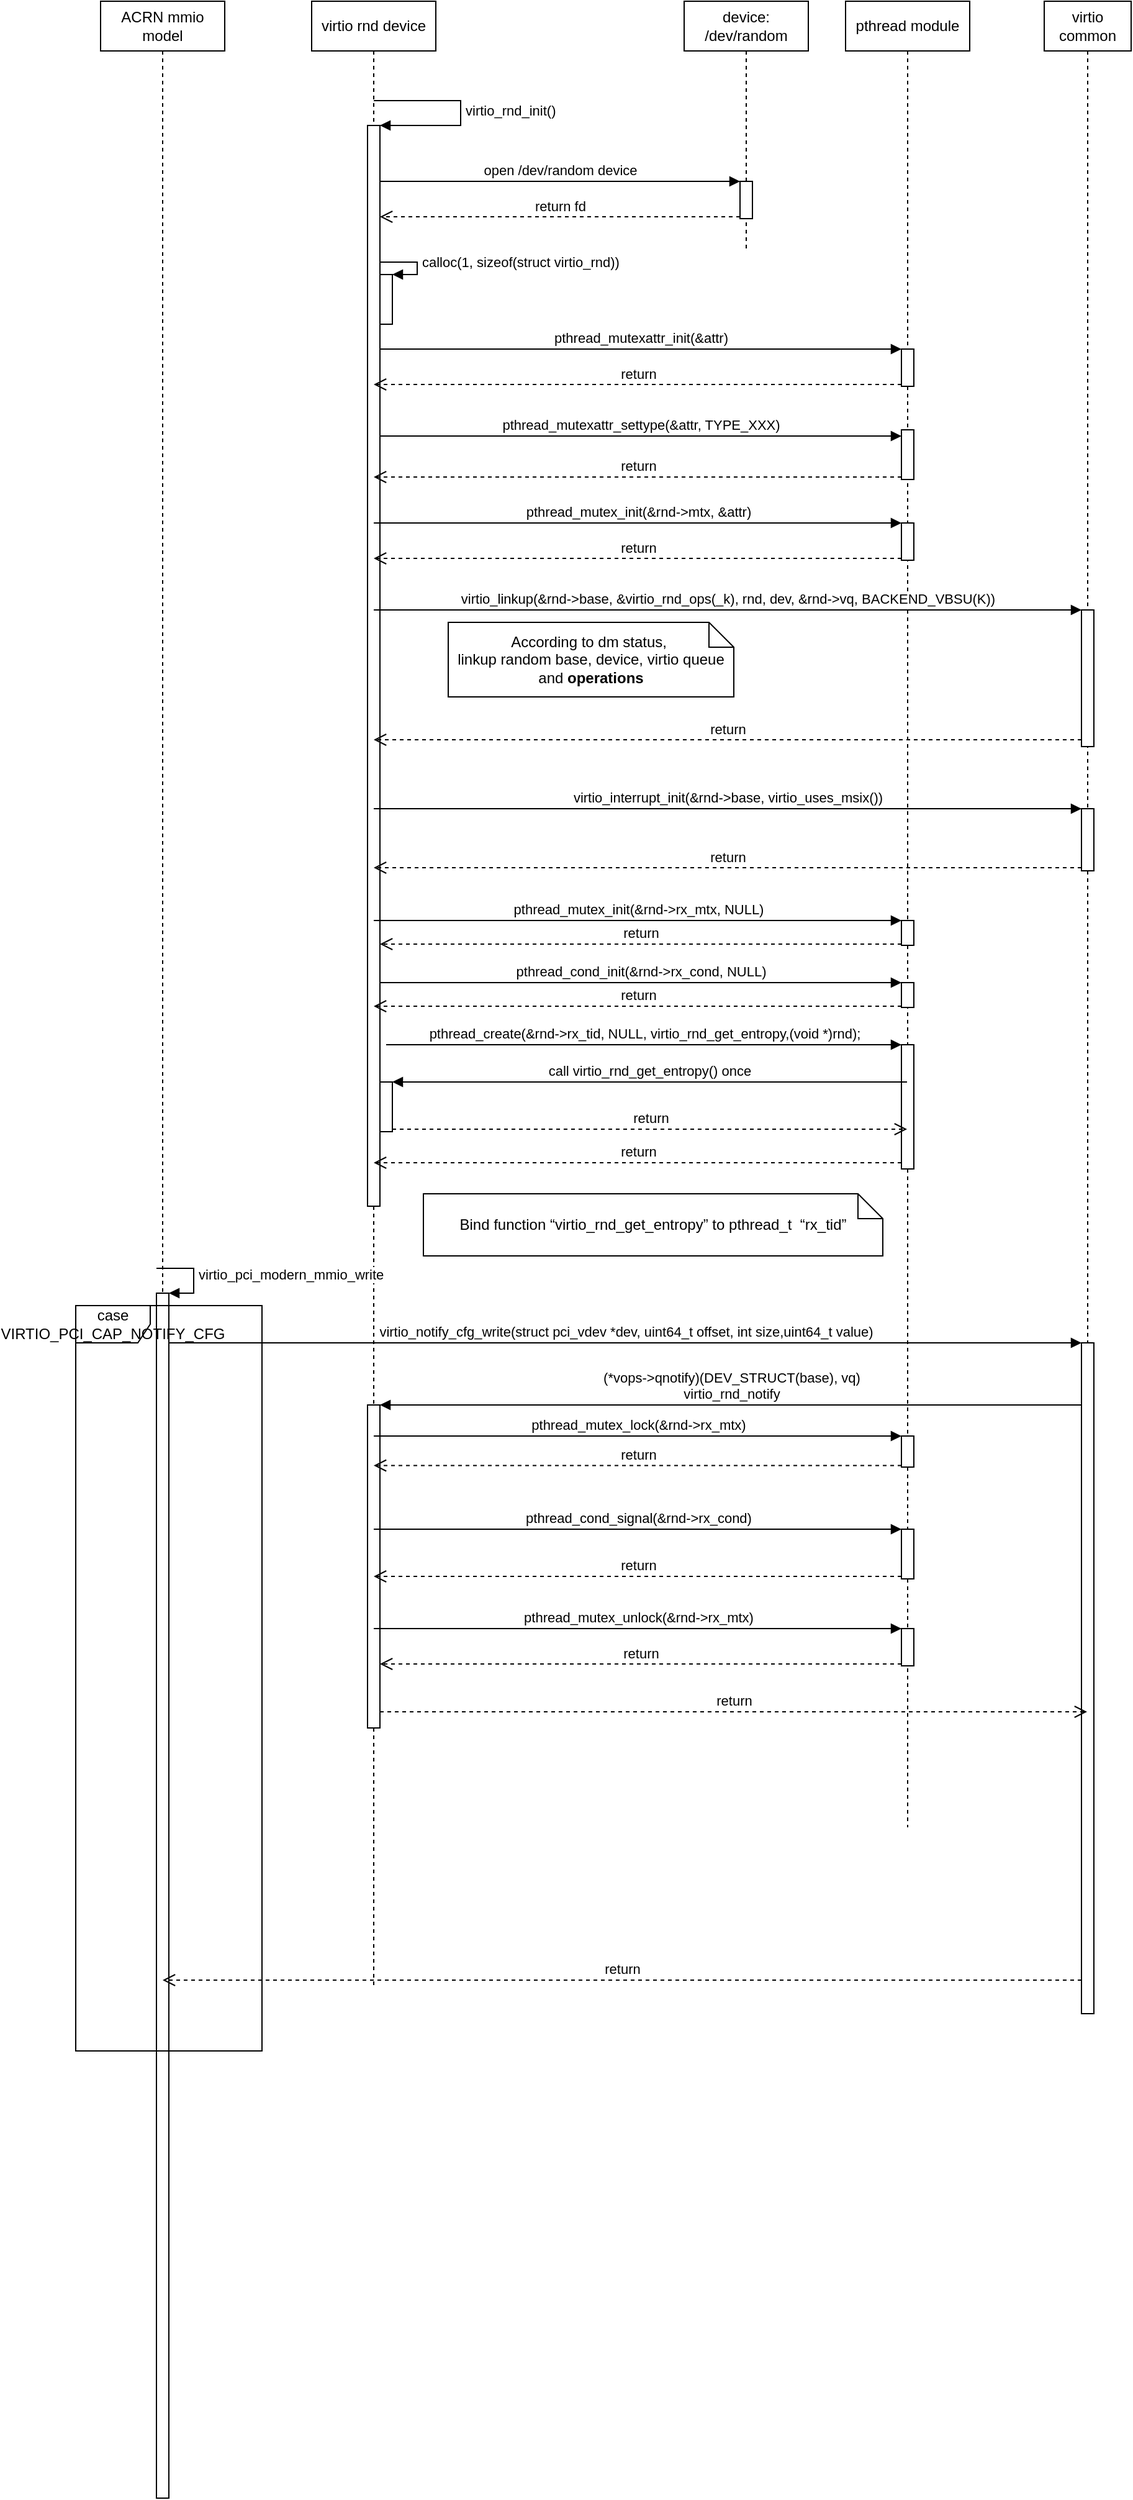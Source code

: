 <mxfile version="16.1.0" type="github">
  <diagram name="Page-1" id="13e1069c-82ec-6db2-03f1-153e76fe0fe0">
    <mxGraphModel dx="2390" dy="860" grid="1" gridSize="10" guides="1" tooltips="1" connect="1" arrows="1" fold="1" page="1" pageScale="1" pageWidth="1100" pageHeight="850" background="none" math="0" shadow="0">
      <root>
        <mxCell id="0" />
        <mxCell id="1" parent="0" />
        <mxCell id="Yw1HEd1iCYnC2zurb09P-1" value="virtio rnd device" style="shape=umlLifeline;perimeter=lifelinePerimeter;whiteSpace=wrap;html=1;container=1;collapsible=0;recursiveResize=0;outlineConnect=0;" parent="1" vertex="1">
          <mxGeometry x="-800" y="50" width="100" height="1600" as="geometry" />
        </mxCell>
        <mxCell id="Yw1HEd1iCYnC2zurb09P-3" value="" style="html=1;points=[];perimeter=orthogonalPerimeter;" parent="Yw1HEd1iCYnC2zurb09P-1" vertex="1">
          <mxGeometry x="45" y="100" width="10" height="870" as="geometry" />
        </mxCell>
        <mxCell id="Yw1HEd1iCYnC2zurb09P-4" value="virtio_rnd_init()" style="edgeStyle=orthogonalEdgeStyle;html=1;align=left;spacingLeft=2;endArrow=block;rounded=0;entryX=1;entryY=0;" parent="Yw1HEd1iCYnC2zurb09P-1" source="Yw1HEd1iCYnC2zurb09P-1" target="Yw1HEd1iCYnC2zurb09P-3" edge="1">
          <mxGeometry relative="1" as="geometry">
            <mxPoint x="55" y="80" as="sourcePoint" />
            <Array as="points">
              <mxPoint x="120" y="80" />
              <mxPoint x="120" y="100" />
            </Array>
          </mxGeometry>
        </mxCell>
        <mxCell id="Wuc6aL7GPIGe7VfJl6uI-7" value="" style="html=1;points=[];perimeter=orthogonalPerimeter;" vertex="1" parent="Yw1HEd1iCYnC2zurb09P-1">
          <mxGeometry x="55" y="220" width="10" height="40" as="geometry" />
        </mxCell>
        <mxCell id="Wuc6aL7GPIGe7VfJl6uI-8" value="calloc(1, sizeof(struct virtio_rnd))" style="edgeStyle=orthogonalEdgeStyle;html=1;align=left;spacingLeft=2;endArrow=block;rounded=0;entryX=1;entryY=0;" edge="1" target="Wuc6aL7GPIGe7VfJl6uI-7" parent="Yw1HEd1iCYnC2zurb09P-1">
          <mxGeometry relative="1" as="geometry">
            <mxPoint x="55" y="210" as="sourcePoint" />
            <Array as="points">
              <mxPoint x="85" y="210" />
            </Array>
          </mxGeometry>
        </mxCell>
        <mxCell id="Wuc6aL7GPIGe7VfJl6uI-50" value="" style="html=1;points=[];perimeter=orthogonalPerimeter;" vertex="1" parent="Yw1HEd1iCYnC2zurb09P-1">
          <mxGeometry x="45" y="1130" width="10" height="260" as="geometry" />
        </mxCell>
        <mxCell id="Wuc6aL7GPIGe7VfJl6uI-64" value="" style="html=1;points=[];perimeter=orthogonalPerimeter;" vertex="1" parent="Yw1HEd1iCYnC2zurb09P-1">
          <mxGeometry x="55" y="870" width="10" height="40" as="geometry" />
        </mxCell>
        <mxCell id="Yw1HEd1iCYnC2zurb09P-2" value="device: /dev/random" style="shape=umlLifeline;perimeter=lifelinePerimeter;whiteSpace=wrap;html=1;container=1;collapsible=0;recursiveResize=0;outlineConnect=0;" parent="1" vertex="1">
          <mxGeometry x="-500" y="50" width="100" height="200" as="geometry" />
        </mxCell>
        <mxCell id="6ZeOy6tpFOoSeYvehP2T-7" value="" style="html=1;points=[];perimeter=orthogonalPerimeter;" parent="Yw1HEd1iCYnC2zurb09P-2" vertex="1">
          <mxGeometry x="45" y="145" width="10" height="30" as="geometry" />
        </mxCell>
        <mxCell id="6ZeOy6tpFOoSeYvehP2T-8" value="open /dev/random device" style="html=1;verticalAlign=bottom;endArrow=block;entryX=0;entryY=0;rounded=0;" parent="1" source="Yw1HEd1iCYnC2zurb09P-3" target="6ZeOy6tpFOoSeYvehP2T-7" edge="1">
          <mxGeometry relative="1" as="geometry">
            <mxPoint x="-710" y="195" as="sourcePoint" />
          </mxGeometry>
        </mxCell>
        <mxCell id="6ZeOy6tpFOoSeYvehP2T-9" value="return fd" style="html=1;verticalAlign=bottom;endArrow=open;dashed=1;endSize=8;exitX=0;exitY=0.95;rounded=0;" parent="1" source="6ZeOy6tpFOoSeYvehP2T-7" target="Yw1HEd1iCYnC2zurb09P-3" edge="1">
          <mxGeometry relative="1" as="geometry">
            <mxPoint x="-610" y="394" as="targetPoint" />
          </mxGeometry>
        </mxCell>
        <mxCell id="6ZeOy6tpFOoSeYvehP2T-14" value="pthread module" style="shape=umlLifeline;perimeter=lifelinePerimeter;whiteSpace=wrap;html=1;container=1;collapsible=0;recursiveResize=0;outlineConnect=0;" parent="1" vertex="1">
          <mxGeometry x="-370" y="50" width="100" height="1470" as="geometry" />
        </mxCell>
        <mxCell id="Wuc6aL7GPIGe7VfJl6uI-10" value="" style="html=1;points=[];perimeter=orthogonalPerimeter;" vertex="1" parent="6ZeOy6tpFOoSeYvehP2T-14">
          <mxGeometry x="45" y="280" width="10" height="30" as="geometry" />
        </mxCell>
        <mxCell id="Wuc6aL7GPIGe7VfJl6uI-13" value="" style="html=1;points=[];perimeter=orthogonalPerimeter;" vertex="1" parent="6ZeOy6tpFOoSeYvehP2T-14">
          <mxGeometry x="45" y="345" width="10" height="40" as="geometry" />
        </mxCell>
        <mxCell id="Wuc6aL7GPIGe7VfJl6uI-16" value="" style="html=1;points=[];perimeter=orthogonalPerimeter;" vertex="1" parent="6ZeOy6tpFOoSeYvehP2T-14">
          <mxGeometry x="45" y="420" width="10" height="30" as="geometry" />
        </mxCell>
        <mxCell id="Wuc6aL7GPIGe7VfJl6uI-30" value="" style="html=1;points=[];perimeter=orthogonalPerimeter;" vertex="1" parent="6ZeOy6tpFOoSeYvehP2T-14">
          <mxGeometry x="45" y="740" width="10" height="20" as="geometry" />
        </mxCell>
        <mxCell id="Wuc6aL7GPIGe7VfJl6uI-36" value="" style="html=1;points=[];perimeter=orthogonalPerimeter;" vertex="1" parent="6ZeOy6tpFOoSeYvehP2T-14">
          <mxGeometry x="45" y="790" width="10" height="20" as="geometry" />
        </mxCell>
        <mxCell id="Wuc6aL7GPIGe7VfJl6uI-39" value="" style="html=1;points=[];perimeter=orthogonalPerimeter;" vertex="1" parent="6ZeOy6tpFOoSeYvehP2T-14">
          <mxGeometry x="45" y="840" width="10" height="100" as="geometry" />
        </mxCell>
        <mxCell id="Wuc6aL7GPIGe7VfJl6uI-53" value="" style="html=1;points=[];perimeter=orthogonalPerimeter;" vertex="1" parent="6ZeOy6tpFOoSeYvehP2T-14">
          <mxGeometry x="45" y="1155" width="10" height="25" as="geometry" />
        </mxCell>
        <mxCell id="Wuc6aL7GPIGe7VfJl6uI-56" value="" style="html=1;points=[];perimeter=orthogonalPerimeter;" vertex="1" parent="6ZeOy6tpFOoSeYvehP2T-14">
          <mxGeometry x="45" y="1230" width="10" height="40" as="geometry" />
        </mxCell>
        <mxCell id="Wuc6aL7GPIGe7VfJl6uI-59" value="" style="html=1;points=[];perimeter=orthogonalPerimeter;" vertex="1" parent="6ZeOy6tpFOoSeYvehP2T-14">
          <mxGeometry x="45" y="1310" width="10" height="30" as="geometry" />
        </mxCell>
        <mxCell id="Wuc6aL7GPIGe7VfJl6uI-11" value="pthread_mutexattr_init(&amp;amp;attr)" style="html=1;verticalAlign=bottom;endArrow=block;entryX=0;entryY=0;rounded=0;" edge="1" target="Wuc6aL7GPIGe7VfJl6uI-10" parent="1" source="Yw1HEd1iCYnC2zurb09P-3">
          <mxGeometry relative="1" as="geometry">
            <mxPoint x="-750" y="330" as="sourcePoint" />
          </mxGeometry>
        </mxCell>
        <mxCell id="Wuc6aL7GPIGe7VfJl6uI-12" value="return" style="html=1;verticalAlign=bottom;endArrow=open;dashed=1;endSize=8;exitX=0;exitY=0.95;rounded=0;" edge="1" source="Wuc6aL7GPIGe7VfJl6uI-10" parent="1" target="Yw1HEd1iCYnC2zurb09P-1">
          <mxGeometry relative="1" as="geometry">
            <mxPoint x="-365" y="406" as="targetPoint" />
          </mxGeometry>
        </mxCell>
        <mxCell id="Wuc6aL7GPIGe7VfJl6uI-15" value="return" style="html=1;verticalAlign=bottom;endArrow=open;dashed=1;endSize=8;exitX=0;exitY=0.95;rounded=0;" edge="1" source="Wuc6aL7GPIGe7VfJl6uI-13" parent="1" target="Yw1HEd1iCYnC2zurb09P-1">
          <mxGeometry relative="1" as="geometry">
            <mxPoint x="-365" y="456" as="targetPoint" />
          </mxGeometry>
        </mxCell>
        <mxCell id="Wuc6aL7GPIGe7VfJl6uI-14" value="pthread_mutexattr_settype(&amp;amp;attr, TYPE_XXX)" style="html=1;verticalAlign=bottom;endArrow=block;rounded=0;" edge="1" target="Wuc6aL7GPIGe7VfJl6uI-13" parent="1" source="Yw1HEd1iCYnC2zurb09P-3">
          <mxGeometry relative="1" as="geometry">
            <mxPoint x="-365" y="380" as="sourcePoint" />
            <Array as="points">
              <mxPoint x="-390" y="400" />
            </Array>
          </mxGeometry>
        </mxCell>
        <mxCell id="Wuc6aL7GPIGe7VfJl6uI-17" value="pthread_mutex_init(&amp;amp;rnd-&amp;gt;mtx, &amp;amp;attr)" style="html=1;verticalAlign=bottom;endArrow=block;entryX=0;entryY=0;rounded=0;" edge="1" target="Wuc6aL7GPIGe7VfJl6uI-16" parent="1" source="Yw1HEd1iCYnC2zurb09P-1">
          <mxGeometry relative="1" as="geometry">
            <mxPoint x="-255" y="470" as="sourcePoint" />
          </mxGeometry>
        </mxCell>
        <mxCell id="Wuc6aL7GPIGe7VfJl6uI-18" value="return" style="html=1;verticalAlign=bottom;endArrow=open;dashed=1;endSize=8;exitX=0;exitY=0.95;rounded=0;" edge="1" source="Wuc6aL7GPIGe7VfJl6uI-16" parent="1" target="Yw1HEd1iCYnC2zurb09P-1">
          <mxGeometry relative="1" as="geometry">
            <mxPoint x="-255" y="546" as="targetPoint" />
          </mxGeometry>
        </mxCell>
        <mxCell id="Wuc6aL7GPIGe7VfJl6uI-19" value="virtio common" style="shape=umlLifeline;perimeter=lifelinePerimeter;whiteSpace=wrap;html=1;container=1;collapsible=0;recursiveResize=0;outlineConnect=0;" vertex="1" parent="1">
          <mxGeometry x="-210" y="50" width="70" height="1620" as="geometry" />
        </mxCell>
        <mxCell id="Wuc6aL7GPIGe7VfJl6uI-20" value="" style="html=1;points=[];perimeter=orthogonalPerimeter;" vertex="1" parent="Wuc6aL7GPIGe7VfJl6uI-19">
          <mxGeometry x="30" y="490" width="10" height="110" as="geometry" />
        </mxCell>
        <mxCell id="Wuc6aL7GPIGe7VfJl6uI-27" value="" style="html=1;points=[];perimeter=orthogonalPerimeter;" vertex="1" parent="Wuc6aL7GPIGe7VfJl6uI-19">
          <mxGeometry x="30" y="650" width="10" height="50" as="geometry" />
        </mxCell>
        <mxCell id="Wuc6aL7GPIGe7VfJl6uI-47" value="" style="html=1;points=[];perimeter=orthogonalPerimeter;" vertex="1" parent="Wuc6aL7GPIGe7VfJl6uI-19">
          <mxGeometry x="30" y="1080" width="10" height="540" as="geometry" />
        </mxCell>
        <mxCell id="Wuc6aL7GPIGe7VfJl6uI-21" value="virtio_linkup(&amp;amp;rnd-&amp;gt;base, &amp;amp;virtio_rnd_ops(_k), rnd, dev, &amp;amp;rnd-&amp;gt;vq, BACKEND_VBSU(K))" style="html=1;verticalAlign=bottom;endArrow=block;entryX=0;entryY=0;rounded=0;" edge="1" target="Wuc6aL7GPIGe7VfJl6uI-20" parent="1" source="Yw1HEd1iCYnC2zurb09P-1">
          <mxGeometry relative="1" as="geometry">
            <mxPoint x="-270" y="530" as="sourcePoint" />
          </mxGeometry>
        </mxCell>
        <mxCell id="Wuc6aL7GPIGe7VfJl6uI-22" value="return" style="html=1;verticalAlign=bottom;endArrow=open;dashed=1;endSize=8;exitX=0;exitY=0.95;rounded=0;" edge="1" source="Wuc6aL7GPIGe7VfJl6uI-20" parent="1" target="Yw1HEd1iCYnC2zurb09P-1">
          <mxGeometry relative="1" as="geometry">
            <mxPoint x="-270" y="606" as="targetPoint" />
          </mxGeometry>
        </mxCell>
        <mxCell id="Wuc6aL7GPIGe7VfJl6uI-23" value="According to dm status,&amp;nbsp;&lt;br&gt;linkup random base, device, virtio queue and &lt;b&gt;operations&lt;/b&gt;" style="shape=note;size=20;whiteSpace=wrap;html=1;" vertex="1" parent="1">
          <mxGeometry x="-690" y="550" width="230" height="60" as="geometry" />
        </mxCell>
        <mxCell id="Wuc6aL7GPIGe7VfJl6uI-28" value="virtio_interrupt_init(&amp;amp;rnd-&amp;gt;base, virtio_uses_msix())" style="html=1;verticalAlign=bottom;endArrow=block;entryX=0;entryY=0;rounded=0;" edge="1" target="Wuc6aL7GPIGe7VfJl6uI-27" parent="1" source="Yw1HEd1iCYnC2zurb09P-1">
          <mxGeometry relative="1" as="geometry">
            <mxPoint x="-250" y="700" as="sourcePoint" />
          </mxGeometry>
        </mxCell>
        <mxCell id="Wuc6aL7GPIGe7VfJl6uI-29" value="return" style="html=1;verticalAlign=bottom;endArrow=open;dashed=1;endSize=8;exitX=0;exitY=0.95;rounded=0;" edge="1" source="Wuc6aL7GPIGe7VfJl6uI-27" parent="1" target="Yw1HEd1iCYnC2zurb09P-1">
          <mxGeometry relative="1" as="geometry">
            <mxPoint x="-250" y="776" as="targetPoint" />
          </mxGeometry>
        </mxCell>
        <mxCell id="Wuc6aL7GPIGe7VfJl6uI-31" value="pthread_mutex_init(&amp;amp;rnd-&amp;gt;rx_mtx, NULL)" style="html=1;verticalAlign=bottom;endArrow=block;entryX=0;entryY=0;rounded=0;" edge="1" target="Wuc6aL7GPIGe7VfJl6uI-30" parent="1" source="Yw1HEd1iCYnC2zurb09P-1">
          <mxGeometry relative="1" as="geometry">
            <mxPoint x="-395" y="790" as="sourcePoint" />
          </mxGeometry>
        </mxCell>
        <mxCell id="Wuc6aL7GPIGe7VfJl6uI-32" value="return" style="html=1;verticalAlign=bottom;endArrow=open;dashed=1;endSize=8;exitX=0;exitY=0.95;rounded=0;" edge="1" source="Wuc6aL7GPIGe7VfJl6uI-30" parent="1" target="Yw1HEd1iCYnC2zurb09P-3">
          <mxGeometry relative="1" as="geometry">
            <mxPoint x="-395" y="866" as="targetPoint" />
          </mxGeometry>
        </mxCell>
        <mxCell id="Wuc6aL7GPIGe7VfJl6uI-37" value="pthread_cond_init(&amp;amp;rnd-&amp;gt;rx_cond, NULL)" style="html=1;verticalAlign=bottom;endArrow=block;entryX=0;entryY=0;rounded=0;" edge="1" target="Wuc6aL7GPIGe7VfJl6uI-36" parent="1" source="Yw1HEd1iCYnC2zurb09P-3">
          <mxGeometry relative="1" as="geometry">
            <mxPoint x="-395" y="840" as="sourcePoint" />
          </mxGeometry>
        </mxCell>
        <mxCell id="Wuc6aL7GPIGe7VfJl6uI-38" value="return" style="html=1;verticalAlign=bottom;endArrow=open;dashed=1;endSize=8;exitX=0;exitY=0.95;rounded=0;" edge="1" source="Wuc6aL7GPIGe7VfJl6uI-36" parent="1" target="Yw1HEd1iCYnC2zurb09P-1">
          <mxGeometry relative="1" as="geometry">
            <mxPoint x="-395" y="916" as="targetPoint" />
          </mxGeometry>
        </mxCell>
        <mxCell id="Wuc6aL7GPIGe7VfJl6uI-40" value="pthread_create(&amp;amp;rnd-&amp;gt;rx_tid, NULL, virtio_rnd_get_entropy,(void *)rnd);" style="html=1;verticalAlign=bottom;endArrow=block;entryX=0;entryY=0;rounded=0;" edge="1" target="Wuc6aL7GPIGe7VfJl6uI-39" parent="1">
          <mxGeometry relative="1" as="geometry">
            <mxPoint x="-740" y="890" as="sourcePoint" />
          </mxGeometry>
        </mxCell>
        <mxCell id="Wuc6aL7GPIGe7VfJl6uI-41" value="return" style="html=1;verticalAlign=bottom;endArrow=open;dashed=1;endSize=8;exitX=0;exitY=0.95;rounded=0;" edge="1" source="Wuc6aL7GPIGe7VfJl6uI-39" parent="1" target="Yw1HEd1iCYnC2zurb09P-1">
          <mxGeometry relative="1" as="geometry">
            <mxPoint x="-395" y="966" as="targetPoint" />
          </mxGeometry>
        </mxCell>
        <mxCell id="Wuc6aL7GPIGe7VfJl6uI-42" value="Bind function “virtio_rnd_get_entropy” to pthread_t&amp;nbsp; “rx_tid”" style="shape=note;size=20;whiteSpace=wrap;html=1;" vertex="1" parent="1">
          <mxGeometry x="-710" y="1010" width="370" height="50" as="geometry" />
        </mxCell>
        <mxCell id="Wuc6aL7GPIGe7VfJl6uI-43" value="ACRN mmio model" style="shape=umlLifeline;perimeter=lifelinePerimeter;whiteSpace=wrap;html=1;container=1;collapsible=0;recursiveResize=0;outlineConnect=0;" vertex="1" parent="1">
          <mxGeometry x="-970" y="50" width="100" height="2010" as="geometry" />
        </mxCell>
        <mxCell id="Wuc6aL7GPIGe7VfJl6uI-44" value="" style="html=1;points=[];perimeter=orthogonalPerimeter;" vertex="1" parent="Wuc6aL7GPIGe7VfJl6uI-43">
          <mxGeometry x="45" y="1040" width="10" height="970" as="geometry" />
        </mxCell>
        <mxCell id="Wuc6aL7GPIGe7VfJl6uI-45" value="virtio_pci_modern_mmio_write" style="edgeStyle=orthogonalEdgeStyle;html=1;align=left;spacingLeft=2;endArrow=block;rounded=0;entryX=1;entryY=0;" edge="1" target="Wuc6aL7GPIGe7VfJl6uI-44" parent="Wuc6aL7GPIGe7VfJl6uI-43">
          <mxGeometry relative="1" as="geometry">
            <mxPoint x="45" y="1020" as="sourcePoint" />
            <Array as="points">
              <mxPoint x="75" y="1020" />
            </Array>
          </mxGeometry>
        </mxCell>
        <mxCell id="Wuc6aL7GPIGe7VfJl6uI-48" value="virtio_notify_cfg_write(struct pci_vdev *dev, uint64_t offset, int size,uint64_t value)" style="html=1;verticalAlign=bottom;endArrow=block;entryX=0;entryY=0;rounded=0;" edge="1" target="Wuc6aL7GPIGe7VfJl6uI-47" parent="1" source="Wuc6aL7GPIGe7VfJl6uI-44">
          <mxGeometry relative="1" as="geometry">
            <mxPoint x="-580" y="1130" as="sourcePoint" />
          </mxGeometry>
        </mxCell>
        <mxCell id="Wuc6aL7GPIGe7VfJl6uI-46" value="case VIRTIO_PCI_CAP_NOTIFY_CFG" style="shape=umlFrame;whiteSpace=wrap;html=1;" vertex="1" parent="1">
          <mxGeometry x="-990" y="1100" width="150" height="600" as="geometry" />
        </mxCell>
        <mxCell id="Wuc6aL7GPIGe7VfJl6uI-49" value="return" style="html=1;verticalAlign=bottom;endArrow=open;dashed=1;endSize=8;exitX=0;exitY=0.95;rounded=0;" edge="1" source="Wuc6aL7GPIGe7VfJl6uI-47" parent="1" target="Wuc6aL7GPIGe7VfJl6uI-43">
          <mxGeometry relative="1" as="geometry">
            <mxPoint x="-250" y="1206" as="targetPoint" />
          </mxGeometry>
        </mxCell>
        <mxCell id="Wuc6aL7GPIGe7VfJl6uI-51" value="(*vops-&amp;gt;qnotify)(DEV_STRUCT(base), vq)&lt;br&gt;&lt;span style=&quot;font-size: 11px&quot;&gt;virtio_rnd_notify&lt;/span&gt;" style="html=1;verticalAlign=bottom;endArrow=block;entryX=1;entryY=0;rounded=0;" edge="1" target="Wuc6aL7GPIGe7VfJl6uI-50" parent="1" source="Wuc6aL7GPIGe7VfJl6uI-47">
          <mxGeometry relative="1" as="geometry">
            <mxPoint x="-685" y="1180" as="sourcePoint" />
          </mxGeometry>
        </mxCell>
        <mxCell id="Wuc6aL7GPIGe7VfJl6uI-52" value="return" style="html=1;verticalAlign=bottom;endArrow=open;dashed=1;endSize=8;exitX=1;exitY=0.95;rounded=0;" edge="1" source="Wuc6aL7GPIGe7VfJl6uI-50" parent="1" target="Wuc6aL7GPIGe7VfJl6uI-19">
          <mxGeometry relative="1" as="geometry">
            <mxPoint x="-685" y="1237" as="targetPoint" />
          </mxGeometry>
        </mxCell>
        <mxCell id="Wuc6aL7GPIGe7VfJl6uI-54" value="pthread_mutex_lock(&amp;amp;rnd-&amp;gt;rx_mtx)" style="html=1;verticalAlign=bottom;endArrow=block;entryX=0;entryY=0;rounded=0;" edge="1" target="Wuc6aL7GPIGe7VfJl6uI-53" parent="1" source="Yw1HEd1iCYnC2zurb09P-1">
          <mxGeometry relative="1" as="geometry">
            <mxPoint x="-395" y="1205" as="sourcePoint" />
          </mxGeometry>
        </mxCell>
        <mxCell id="Wuc6aL7GPIGe7VfJl6uI-55" value="return" style="html=1;verticalAlign=bottom;endArrow=open;dashed=1;endSize=8;exitX=0;exitY=0.95;rounded=0;" edge="1" source="Wuc6aL7GPIGe7VfJl6uI-53" parent="1" target="Yw1HEd1iCYnC2zurb09P-1">
          <mxGeometry relative="1" as="geometry">
            <mxPoint x="-395" y="1281" as="targetPoint" />
          </mxGeometry>
        </mxCell>
        <mxCell id="Wuc6aL7GPIGe7VfJl6uI-57" value="pthread_cond_signal(&amp;amp;rnd-&amp;gt;rx_cond)" style="html=1;verticalAlign=bottom;endArrow=block;entryX=0;entryY=0;rounded=0;" edge="1" target="Wuc6aL7GPIGe7VfJl6uI-56" parent="1" source="Yw1HEd1iCYnC2zurb09P-1">
          <mxGeometry relative="1" as="geometry">
            <mxPoint x="-395" y="1255" as="sourcePoint" />
          </mxGeometry>
        </mxCell>
        <mxCell id="Wuc6aL7GPIGe7VfJl6uI-58" value="return" style="html=1;verticalAlign=bottom;endArrow=open;dashed=1;endSize=8;exitX=0;exitY=0.95;rounded=0;" edge="1" source="Wuc6aL7GPIGe7VfJl6uI-56" parent="1" target="Yw1HEd1iCYnC2zurb09P-1">
          <mxGeometry relative="1" as="geometry">
            <mxPoint x="-395" y="1331" as="targetPoint" />
          </mxGeometry>
        </mxCell>
        <mxCell id="Wuc6aL7GPIGe7VfJl6uI-60" value="pthread_mutex_unlock(&amp;amp;rnd-&amp;gt;rx_mtx)" style="html=1;verticalAlign=bottom;endArrow=block;entryX=0;entryY=0;rounded=0;" edge="1" target="Wuc6aL7GPIGe7VfJl6uI-59" parent="1" source="Yw1HEd1iCYnC2zurb09P-1">
          <mxGeometry relative="1" as="geometry">
            <mxPoint x="-395" y="1390" as="sourcePoint" />
          </mxGeometry>
        </mxCell>
        <mxCell id="Wuc6aL7GPIGe7VfJl6uI-61" value="return" style="html=1;verticalAlign=bottom;endArrow=open;dashed=1;endSize=8;exitX=0;exitY=0.95;rounded=0;" edge="1" source="Wuc6aL7GPIGe7VfJl6uI-59" parent="1" target="Wuc6aL7GPIGe7VfJl6uI-50">
          <mxGeometry relative="1" as="geometry">
            <mxPoint x="-395" y="1466" as="targetPoint" />
          </mxGeometry>
        </mxCell>
        <mxCell id="Wuc6aL7GPIGe7VfJl6uI-65" value="call virtio_rnd_get_entropy() once" style="html=1;verticalAlign=bottom;endArrow=block;entryX=1;entryY=0;rounded=0;" edge="1" target="Wuc6aL7GPIGe7VfJl6uI-64" parent="1" source="6ZeOy6tpFOoSeYvehP2T-14">
          <mxGeometry relative="1" as="geometry">
            <mxPoint x="-685" y="900" as="sourcePoint" />
          </mxGeometry>
        </mxCell>
        <mxCell id="Wuc6aL7GPIGe7VfJl6uI-66" value="return" style="html=1;verticalAlign=bottom;endArrow=open;dashed=1;endSize=8;exitX=1;exitY=0.95;rounded=0;" edge="1" source="Wuc6aL7GPIGe7VfJl6uI-64" parent="1" target="6ZeOy6tpFOoSeYvehP2T-14">
          <mxGeometry relative="1" as="geometry">
            <mxPoint x="-685" y="957" as="targetPoint" />
          </mxGeometry>
        </mxCell>
      </root>
    </mxGraphModel>
  </diagram>
</mxfile>
